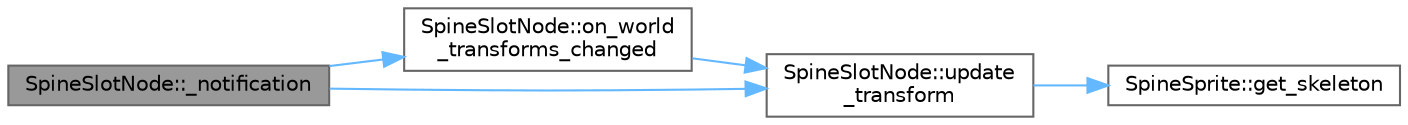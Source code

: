 digraph "SpineSlotNode::_notification"
{
 // LATEX_PDF_SIZE
  bgcolor="transparent";
  edge [fontname=Helvetica,fontsize=10,labelfontname=Helvetica,labelfontsize=10];
  node [fontname=Helvetica,fontsize=10,shape=box,height=0.2,width=0.4];
  rankdir="LR";
  Node1 [id="Node000001",label="SpineSlotNode::_notification",height=0.2,width=0.4,color="gray40", fillcolor="grey60", style="filled", fontcolor="black",tooltip=" "];
  Node1 -> Node2 [id="edge1_Node000001_Node000002",color="steelblue1",style="solid",tooltip=" "];
  Node2 [id="Node000002",label="SpineSlotNode::on_world\l_transforms_changed",height=0.2,width=0.4,color="grey40", fillcolor="white", style="filled",URL="$class_spine_slot_node.html#ab4cc5e48dfc5328b18de923fc73a5244",tooltip=" "];
  Node2 -> Node3 [id="edge2_Node000002_Node000003",color="steelblue1",style="solid",tooltip=" "];
  Node3 [id="Node000003",label="SpineSlotNode::update\l_transform",height=0.2,width=0.4,color="grey40", fillcolor="white", style="filled",URL="$class_spine_slot_node.html#a83498d269b12635c686a7c00aaa66bfb",tooltip=" "];
  Node3 -> Node4 [id="edge3_Node000003_Node000004",color="steelblue1",style="solid",tooltip=" "];
  Node4 [id="Node000004",label="SpineSprite::get_skeleton",height=0.2,width=0.4,color="grey40", fillcolor="white", style="filled",URL="$class_spine_sprite.html#a300cfc5ffc68ecbde46f4de2ffefe338",tooltip=" "];
  Node1 -> Node3 [id="edge4_Node000001_Node000003",color="steelblue1",style="solid",tooltip=" "];
}
